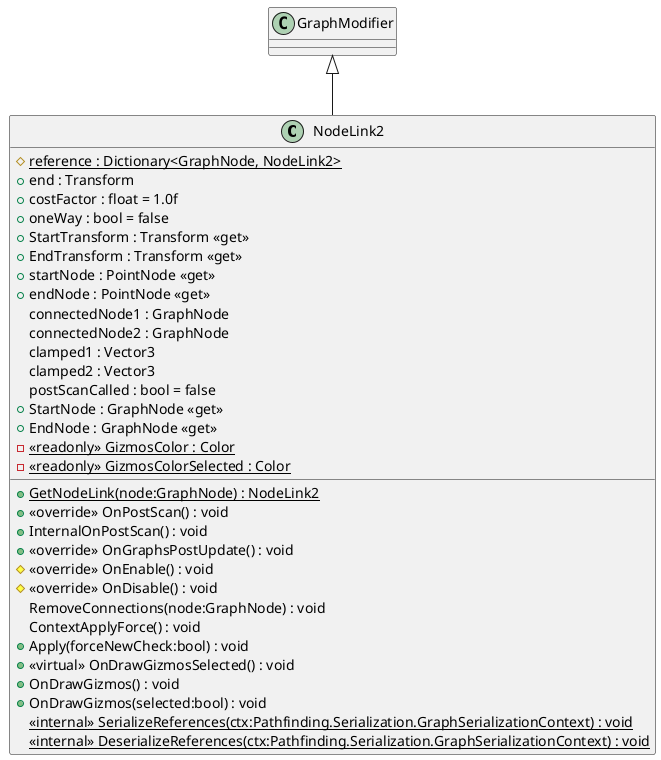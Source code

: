 @startuml
class NodeLink2 {
    # {static} reference : Dictionary<GraphNode, NodeLink2>
    + {static} GetNodeLink(node:GraphNode) : NodeLink2
    + end : Transform
    + costFactor : float = 1.0f
    + oneWay : bool = false
    + StartTransform : Transform <<get>>
    + EndTransform : Transform <<get>>
    + startNode : PointNode <<get>>
    + endNode : PointNode <<get>>
    connectedNode1 : GraphNode
    connectedNode2 : GraphNode
    clamped1 : Vector3
    clamped2 : Vector3
    postScanCalled : bool = false
    + StartNode : GraphNode <<get>>
    + EndNode : GraphNode <<get>>
    + <<override>> OnPostScan() : void
    + InternalOnPostScan() : void
    + <<override>> OnGraphsPostUpdate() : void
    # <<override>> OnEnable() : void
    # <<override>> OnDisable() : void
    RemoveConnections(node:GraphNode) : void
    ContextApplyForce() : void
    + Apply(forceNewCheck:bool) : void
    - <<readonly>> {static} GizmosColor : Color
    - <<readonly>> {static} GizmosColorSelected : Color
    + <<virtual>> OnDrawGizmosSelected() : void
    + OnDrawGizmos() : void
    + OnDrawGizmos(selected:bool) : void
    <<internal>> {static} SerializeReferences(ctx:Pathfinding.Serialization.GraphSerializationContext) : void
    <<internal>> {static} DeserializeReferences(ctx:Pathfinding.Serialization.GraphSerializationContext) : void
}
GraphModifier <|-- NodeLink2
@enduml
